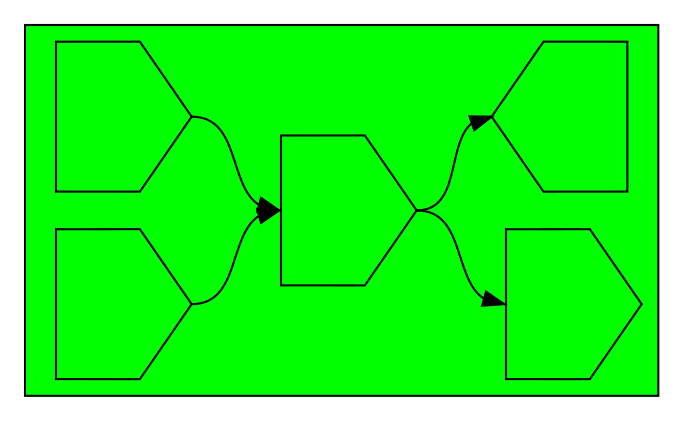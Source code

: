 digraph asm {
	rotate=90;
	edge [headport=n,tailport=s];
subgraph cluster_R3955_14204_6668_257_16145 {
	3955 [label="",height=1,width=1,shape=invhouse];
	14204 [label="",height=1,width=1,shape=invhouse];
	6668 [label="",height=1,width=1,shape=invhouse];
	257 [label="",height=1,width=1,shape=invhouse];
	16145 [label="",height=1,width=1,shape=house];
	style=filled;
	fillcolor=green;
}
	3955 -> 6668
	6668 -> 257
	6668 -> 16145
	14204 -> 6668
}